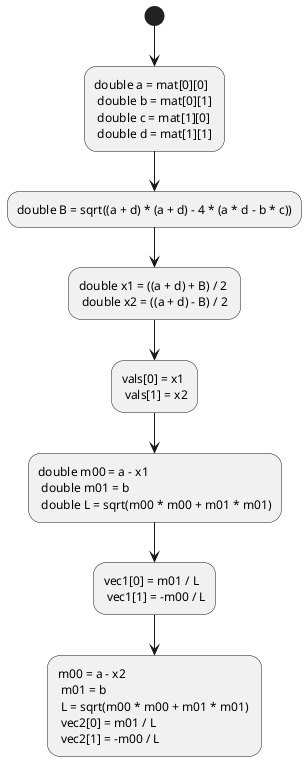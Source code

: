 @startuml

/'
    Eigenvalue decomposition for 2D square matrix
    input1: double (*mat)[2]
    input2: double *vals
    input3: double *vec1
    input4: double *vec2
'/

(*) --> "double a = mat[0][0] \n double b = mat[0][1] \n double c = mat[1][0] \n double d = mat[1][1]"
--> "double B = sqrt((a + d) * (a + d) - 4 * (a * d - b * c))"
--> "double x1 = ((a + d) + B) / 2 \n double x2 = ((a + d) - B) / 2"
--> "vals[0] = x1 \n vals[1] = x2"
--> double m00 = a - x1 \n double m01 = b \n double L = sqrt(m00 * m00 + m01 * m01)
--> "vec1[0] = m01 / L \n vec1[1] = -m00 / L"
--> "m00 = a - x2 \n m01 = b \n L = sqrt(m00 * m00 + m01 * m01) \n vec2[0] = m01 / L \n vec2[1] = -m00 / L"

@enduml
